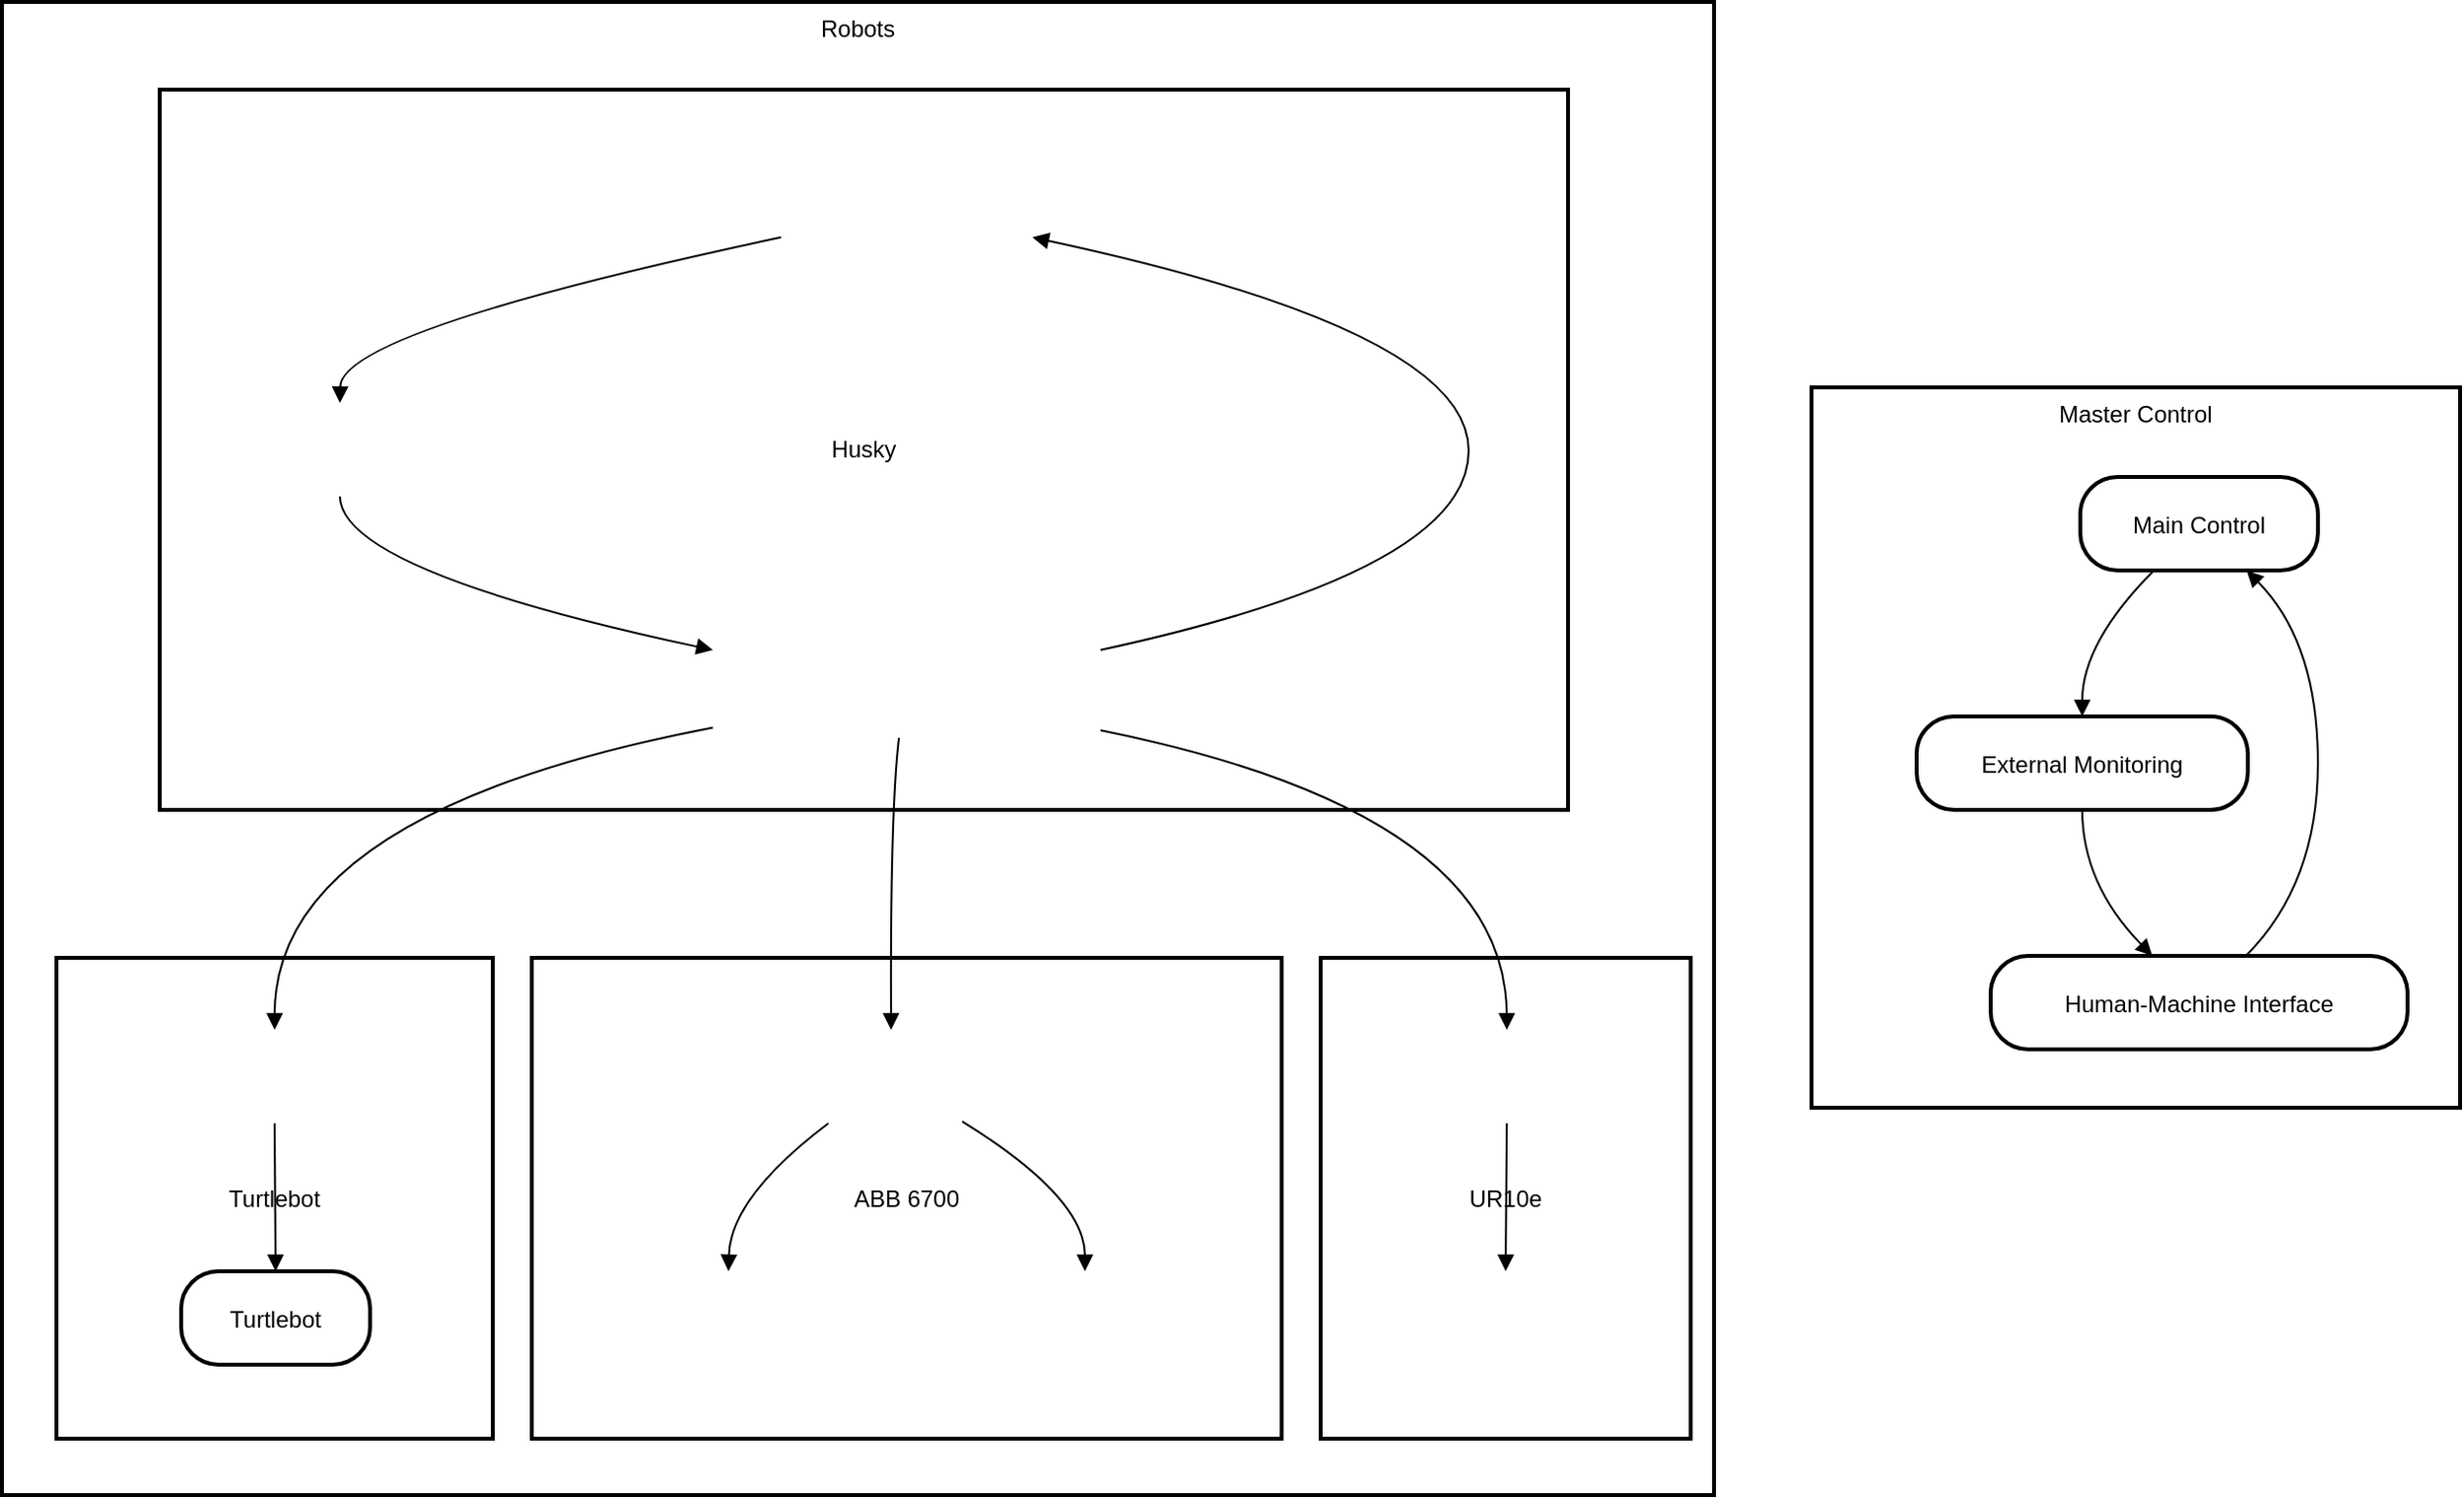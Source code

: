 <mxfile version="24.8.2">
  <diagram name="Page-1" id="oJvkZtvInED2xu4KiTTf">
    <mxGraphModel>
      <root>
        <mxCell id="0" />
        <mxCell id="1" parent="0" />
        <mxCell id="2" value="Robots" style="whiteSpace=wrap;strokeWidth=2;verticalAlign=top;" vertex="1" parent="1">
          <mxGeometry x="8" y="8" width="879" height="767" as="geometry" />
        </mxCell>
        <mxCell id="3" value="Turtlebot Control" style="rounded=1;arcSize=40;strokeWidth=2" vertex="1" parent="2">
          <mxGeometry x="63" y="528" width="154" height="48" as="geometry" />
        </mxCell>
        <mxCell id="4" value="Turtlebot" style="whiteSpace=wrap;strokeWidth=2;" vertex="1" parent="2">
          <mxGeometry x="28" y="491" width="224" height="247" as="geometry" />
        </mxCell>
        <mxCell id="5" value="Arm 2" style="rounded=1;arcSize=40;strokeWidth=2" vertex="1" parent="2">
          <mxGeometry x="420" y="528" width="73" height="48" as="geometry" />
        </mxCell>
        <mxCell id="6" value="End Effector 1" style="rounded=1;arcSize=40;strokeWidth=2" vertex="1" parent="2">
          <mxGeometry x="307" y="652" width="132" height="48" as="geometry" />
        </mxCell>
        <mxCell id="7" value="End Effector 2" style="rounded=1;arcSize=40;strokeWidth=2" vertex="1" parent="2">
          <mxGeometry x="490" y="652" width="132" height="48" as="geometry" />
        </mxCell>
        <mxCell id="8" value="Arm" style="rounded=1;arcSize=40;strokeWidth=2" vertex="1" parent="2">
          <mxGeometry x="742" y="528" width="60" height="48" as="geometry" />
        </mxCell>
        <mxCell id="9" value="End Effector" style="rounded=1;arcSize=40;strokeWidth=2" vertex="1" parent="2">
          <mxGeometry x="712" y="652" width="120" height="48" as="geometry" />
        </mxCell>
        <mxCell id="10" value="Husky Control" style="rounded=1;arcSize=40;strokeWidth=2" vertex="1" parent="2">
          <mxGeometry x="400" y="83" width="129" height="48" as="geometry" />
        </mxCell>
        <mxCell id="11" value="Hardware" style="rounded=1;arcSize=40;strokeWidth=2" vertex="1" parent="2">
          <mxGeometry x="124" y="206" width="99" height="48" as="geometry" />
        </mxCell>
        <mxCell id="12" value="Process Communication" style="rounded=1;arcSize=40;strokeWidth=2" vertex="1" parent="2">
          <mxGeometry x="365" y="330" width="199" height="48" as="geometry" />
        </mxCell>
        <mxCell id="13" value="Turtlebot" style="rounded=1;arcSize=40;strokeWidth=2" vertex="1" parent="2">
          <mxGeometry x="92" y="652" width="97" height="48" as="geometry" />
        </mxCell>
        <mxCell id="14" value="Husky" style="whiteSpace=wrap;strokeWidth=2;" vertex="1" parent="2">
          <mxGeometry x="81" y="45" width="723" height="370" as="geometry" />
        </mxCell>
        <mxCell id="15" value="UR10e" style="whiteSpace=wrap;strokeWidth=2;" vertex="1" parent="2">
          <mxGeometry x="677" y="491" width="190" height="247" as="geometry" />
        </mxCell>
        <mxCell id="16" value="ABB 6700" style="whiteSpace=wrap;strokeWidth=2;" vertex="1" parent="2">
          <mxGeometry x="272" y="491" width="385" height="247" as="geometry" />
        </mxCell>
        <mxCell id="17" value="" style="curved=1;startArrow=none;endArrow=block;exitX=0.05;exitY=1.01;entryX=0.5;entryY=-0.01;" edge="1" parent="2" source="5" target="6">
          <mxGeometry relative="1" as="geometry">
            <Array as="points">
              <mxPoint x="374" y="614" />
            </Array>
          </mxGeometry>
        </mxCell>
        <mxCell id="18" value="" style="curved=1;startArrow=none;endArrow=block;exitX=1;exitY=0.98;entryX=0.5;entryY=-0.01;" edge="1" parent="2" source="5" target="7">
          <mxGeometry relative="1" as="geometry">
            <Array as="points">
              <mxPoint x="556" y="614" />
            </Array>
          </mxGeometry>
        </mxCell>
        <mxCell id="19" value="" style="curved=1;startArrow=none;endArrow=block;exitX=0.51;exitY=1.01;entryX=0.5;entryY=-0.01;" edge="1" parent="2" source="8" target="9">
          <mxGeometry relative="1" as="geometry">
            <Array as="points" />
          </mxGeometry>
        </mxCell>
        <mxCell id="20" value="" style="curved=1;startArrow=none;endArrow=block;exitX=0;exitY=0.79;entryX=0.5;entryY=0.01;" edge="1" parent="2" source="10" target="11">
          <mxGeometry relative="1" as="geometry">
            <Array as="points">
              <mxPoint x="174" y="169" />
            </Array>
          </mxGeometry>
        </mxCell>
        <mxCell id="21" value="" style="curved=1;startArrow=none;endArrow=block;exitX=0.5;exitY=1.02;entryX=0;entryY=0.06;" edge="1" parent="2" source="11" target="12">
          <mxGeometry relative="1" as="geometry">
            <Array as="points">
              <mxPoint x="174" y="292" />
            </Array>
          </mxGeometry>
        </mxCell>
        <mxCell id="22" value="" style="curved=1;startArrow=none;endArrow=block;exitX=0.5;exitY=1.01;entryX=0.5;entryY=-0.01;" edge="1" parent="2" source="3" target="13">
          <mxGeometry relative="1" as="geometry">
            <Array as="points" />
          </mxGeometry>
        </mxCell>
        <mxCell id="23" value="" style="curved=1;startArrow=none;endArrow=block;exitX=0.48;exitY=1;entryX=0.5;entryY=0;" edge="1" parent="2" source="12" target="5">
          <mxGeometry relative="1" as="geometry">
            <Array as="points">
              <mxPoint x="456" y="416" />
            </Array>
          </mxGeometry>
        </mxCell>
        <mxCell id="24" value="" style="curved=1;startArrow=none;endArrow=block;exitX=1;exitY=0.92;entryX=0.51;entryY=0;" edge="1" parent="2" source="12" target="8">
          <mxGeometry relative="1" as="geometry">
            <Array as="points">
              <mxPoint x="772" y="416" />
            </Array>
          </mxGeometry>
        </mxCell>
        <mxCell id="25" value="" style="curved=1;startArrow=none;endArrow=block;exitX=1;exitY=0.06;entryX=1;entryY=0.79;" edge="1" parent="2" source="12" target="10">
          <mxGeometry relative="1" as="geometry">
            <Array as="points">
              <mxPoint x="753" y="292" />
              <mxPoint x="753" y="169" />
            </Array>
          </mxGeometry>
        </mxCell>
        <mxCell id="26" value="" style="curved=1;startArrow=none;endArrow=block;exitX=0;exitY=0.89;entryX=0.5;entryY=0;" edge="1" parent="2" source="12" target="3">
          <mxGeometry relative="1" as="geometry">
            <Array as="points">
              <mxPoint x="140" y="416" />
            </Array>
          </mxGeometry>
        </mxCell>
        <mxCell id="27" value="Master Control" style="whiteSpace=wrap;strokeWidth=2;verticalAlign=top;" vertex="1" parent="1">
          <mxGeometry x="937" y="206" width="333" height="370" as="geometry" />
        </mxCell>
        <mxCell id="28" value="Main Control" style="rounded=1;arcSize=40;strokeWidth=2" vertex="1" parent="27">
          <mxGeometry x="138" y="46" width="122" height="48" as="geometry" />
        </mxCell>
        <mxCell id="29" value="External Monitoring" style="rounded=1;arcSize=40;strokeWidth=2" vertex="1" parent="27">
          <mxGeometry x="54" y="169" width="170" height="48" as="geometry" />
        </mxCell>
        <mxCell id="30" value="Human-Machine Interface" style="rounded=1;arcSize=40;strokeWidth=2" vertex="1" parent="27">
          <mxGeometry x="92" y="292" width="214" height="48" as="geometry" />
        </mxCell>
        <mxCell id="31" value="" style="curved=1;startArrow=none;endArrow=block;exitX=0.31;exitY=1;entryX=0.5;entryY=0;" edge="1" parent="27" source="28" target="29">
          <mxGeometry relative="1" as="geometry">
            <Array as="points">
              <mxPoint x="139" y="131" />
            </Array>
          </mxGeometry>
        </mxCell>
        <mxCell id="32" value="" style="curved=1;startArrow=none;endArrow=block;exitX=0.5;exitY=1.01;entryX=0.39;entryY=0.01;" edge="1" parent="27" source="29" target="30">
          <mxGeometry relative="1" as="geometry">
            <Array as="points">
              <mxPoint x="139" y="255" />
            </Array>
          </mxGeometry>
        </mxCell>
        <mxCell id="33" value="" style="curved=1;startArrow=none;endArrow=block;exitX=0.61;exitY=0.01;entryX=0.7;entryY=1;" edge="1" parent="27" source="30" target="28">
          <mxGeometry relative="1" as="geometry">
            <Array as="points">
              <mxPoint x="260" y="255" />
              <mxPoint x="260" y="131" />
            </Array>
          </mxGeometry>
        </mxCell>
      </root>
    </mxGraphModel>
  </diagram>
</mxfile>
